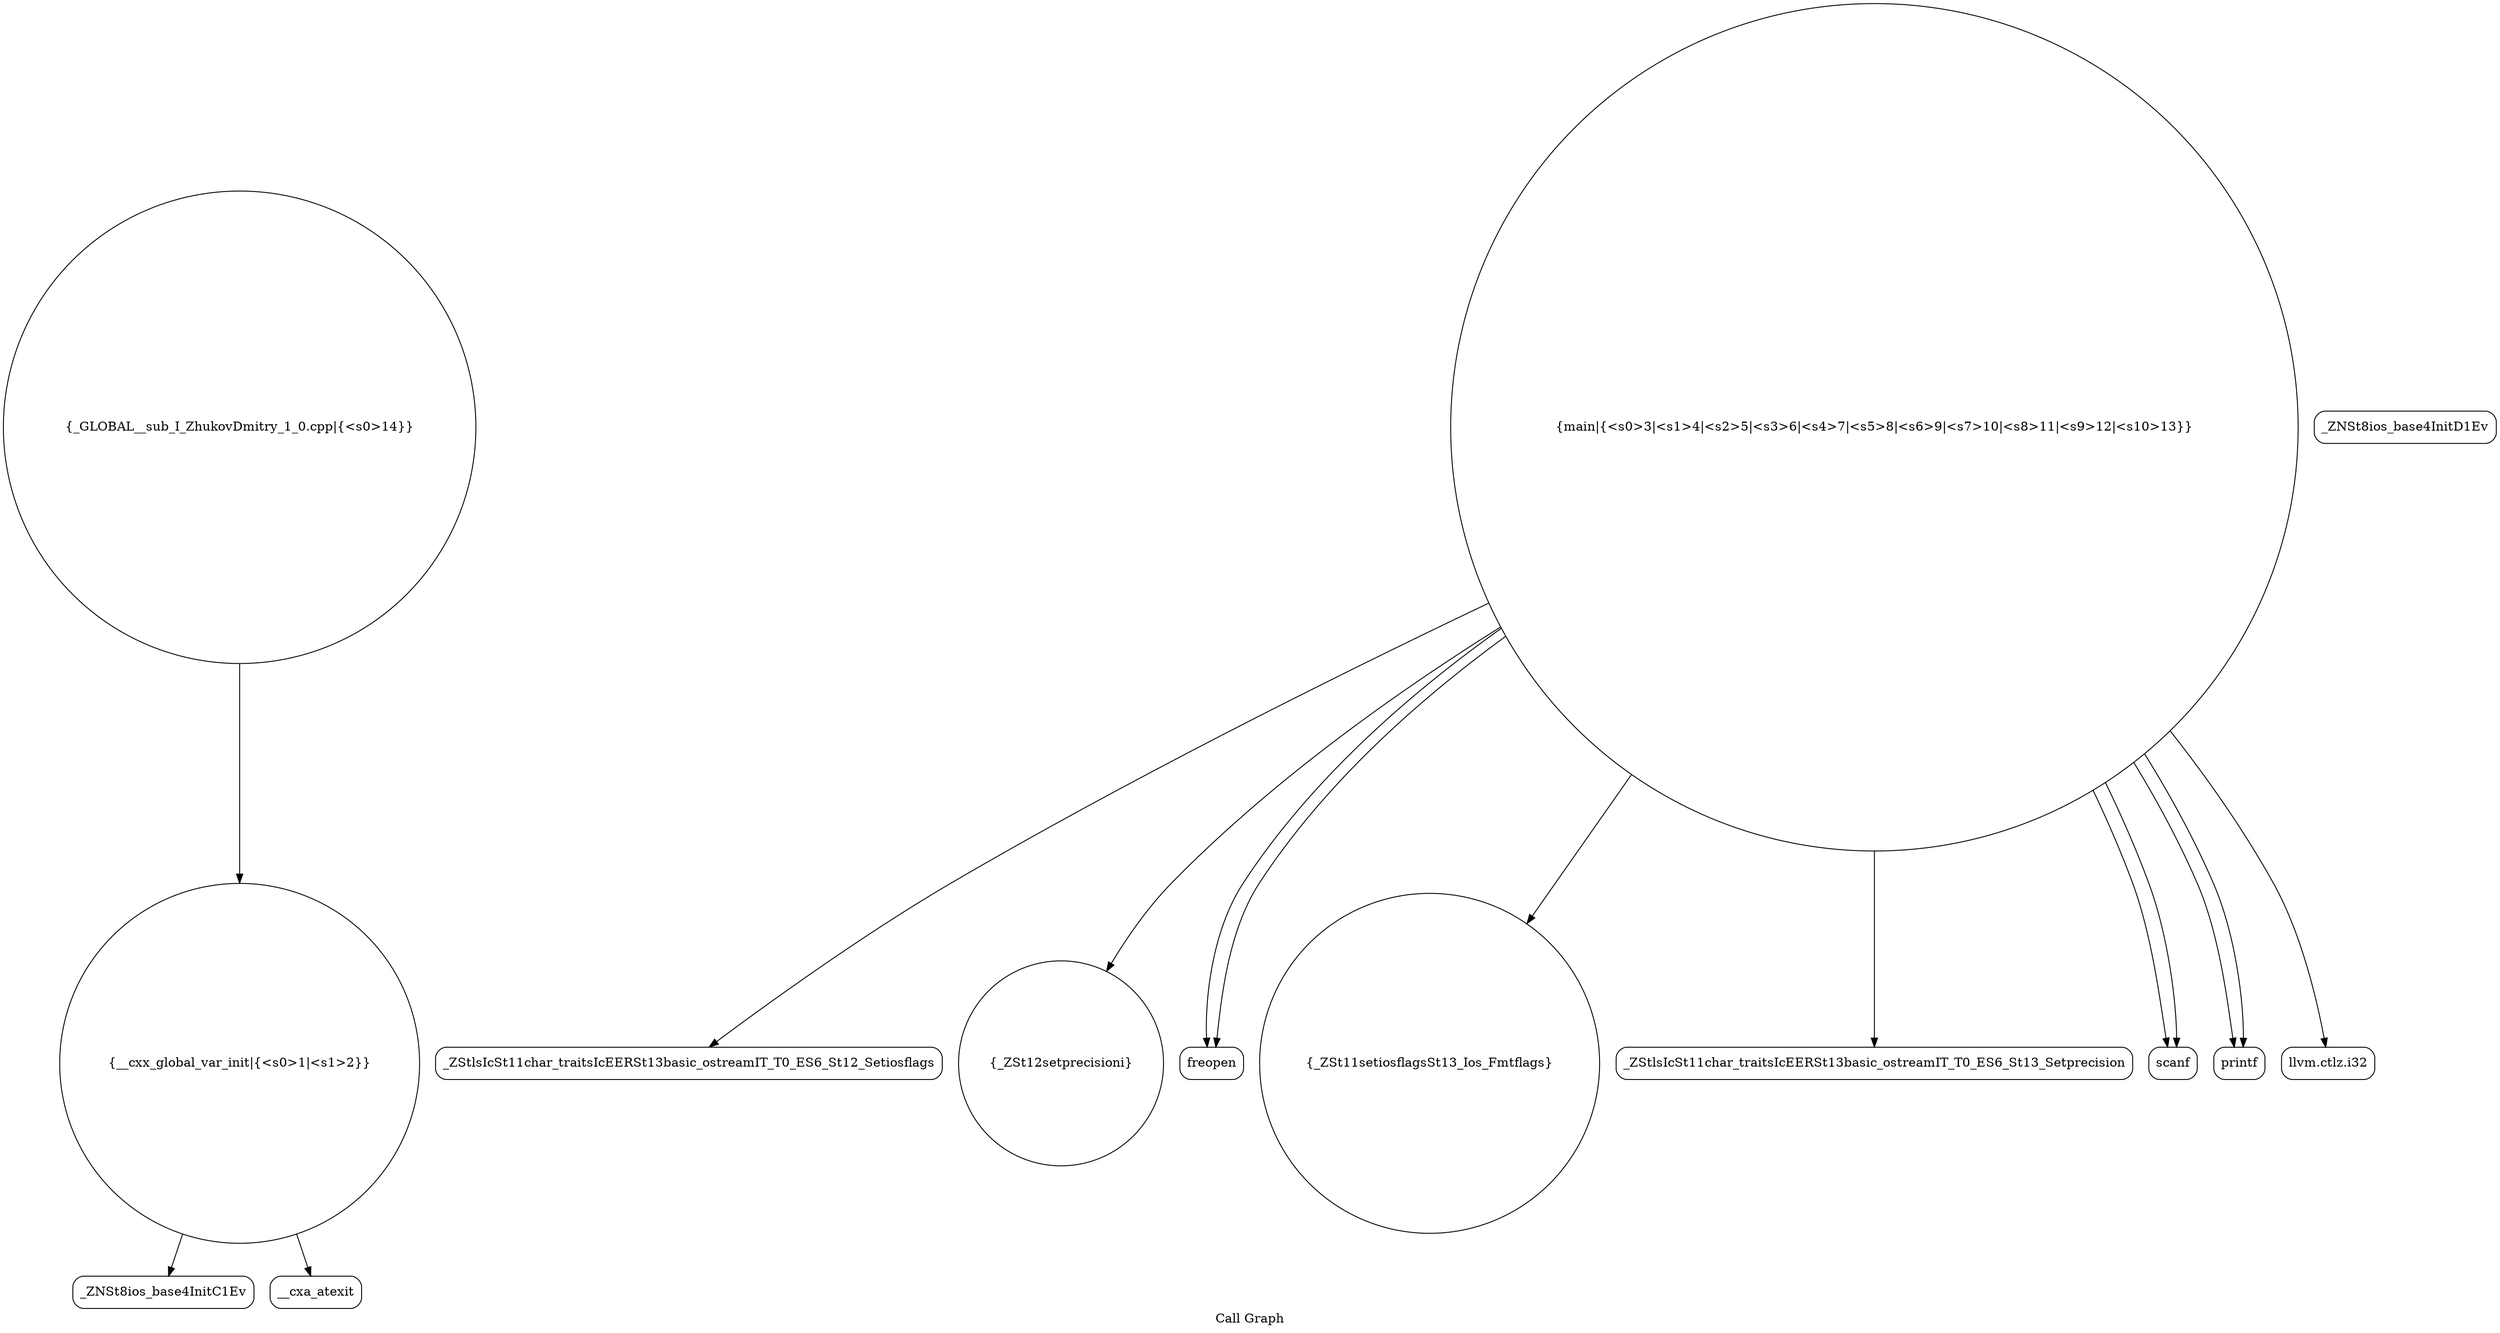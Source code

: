digraph "Call Graph" {
	label="Call Graph";

	Node0x55882d6f5480 [shape=record,shape=circle,label="{__cxx_global_var_init|{<s0>1|<s1>2}}"];
	Node0x55882d6f5480:s0 -> Node0x55882d6f5910[color=black];
	Node0x55882d6f5480:s1 -> Node0x55882d6f5a10[color=black];
	Node0x55882d6f5c10 [shape=record,shape=Mrecord,label="{_ZStlsIcSt11char_traitsIcEERSt13basic_ostreamIT_T0_ES6_St12_Setiosflags}"];
	Node0x55882d6f5990 [shape=record,shape=Mrecord,label="{_ZNSt8ios_base4InitD1Ev}"];
	Node0x55882d6f5d10 [shape=record,shape=circle,label="{_ZSt12setprecisioni}"];
	Node0x55882d6f5a90 [shape=record,shape=circle,label="{main|{<s0>3|<s1>4|<s2>5|<s3>6|<s4>7|<s5>8|<s6>9|<s7>10|<s8>11|<s9>12|<s10>13}}"];
	Node0x55882d6f5a90:s0 -> Node0x55882d6f5b10[color=black];
	Node0x55882d6f5a90:s1 -> Node0x55882d6f5b10[color=black];
	Node0x55882d6f5a90:s2 -> Node0x55882d6f5c90[color=black];
	Node0x55882d6f5a90:s3 -> Node0x55882d6f5c10[color=black];
	Node0x55882d6f5a90:s4 -> Node0x55882d6f5d10[color=black];
	Node0x55882d6f5a90:s5 -> Node0x55882d6f5b90[color=black];
	Node0x55882d6f5a90:s6 -> Node0x55882d6f5d90[color=black];
	Node0x55882d6f5a90:s7 -> Node0x55882d6f5e10[color=black];
	Node0x55882d6f5a90:s8 -> Node0x55882d6f5d90[color=black];
	Node0x55882d6f5a90:s9 -> Node0x55882d6f5e90[color=black];
	Node0x55882d6f5a90:s10 -> Node0x55882d6f5e10[color=black];
	Node0x55882d6f5e10 [shape=record,shape=Mrecord,label="{printf}"];
	Node0x55882d6f5b90 [shape=record,shape=Mrecord,label="{_ZStlsIcSt11char_traitsIcEERSt13basic_ostreamIT_T0_ES6_St13_Setprecision}"];
	Node0x55882d6f5f10 [shape=record,shape=circle,label="{_GLOBAL__sub_I_ZhukovDmitry_1_0.cpp|{<s0>14}}"];
	Node0x55882d6f5f10:s0 -> Node0x55882d6f5480[color=black];
	Node0x55882d6f5910 [shape=record,shape=Mrecord,label="{_ZNSt8ios_base4InitC1Ev}"];
	Node0x55882d6f5c90 [shape=record,shape=circle,label="{_ZSt11setiosflagsSt13_Ios_Fmtflags}"];
	Node0x55882d6f5a10 [shape=record,shape=Mrecord,label="{__cxa_atexit}"];
	Node0x55882d6f5d90 [shape=record,shape=Mrecord,label="{scanf}"];
	Node0x55882d6f5b10 [shape=record,shape=Mrecord,label="{freopen}"];
	Node0x55882d6f5e90 [shape=record,shape=Mrecord,label="{llvm.ctlz.i32}"];
}

